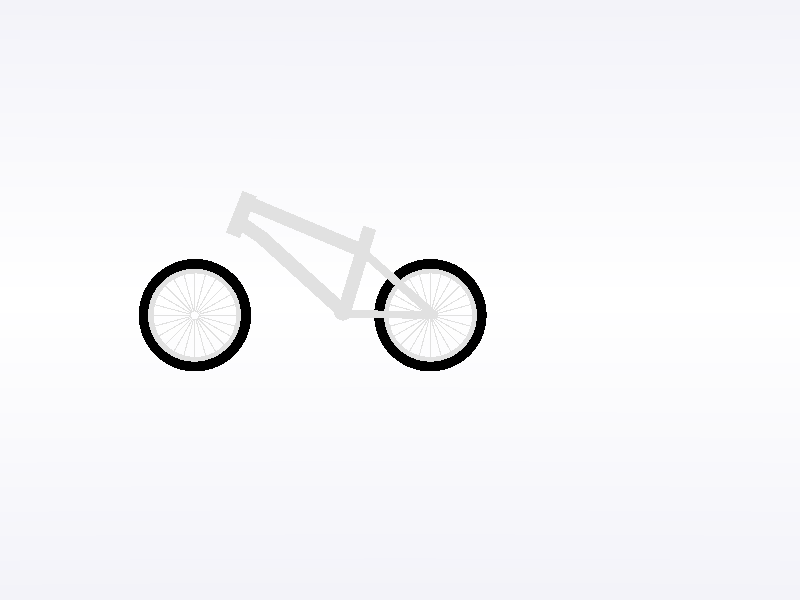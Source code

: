  // PoVRay 3.7 Scene File " ... .pov"
// author:  ...
// date:    ...
//------------------------------------------------------------------------
#version 3.7;
global_settings{ assumed_gamma 1.0 }
#default{ finish{ ambient 0.1 diffuse 0.9 }} 
//------------------------------------------------------------------------
#include "colors.inc"
#include "textures.inc"
#include "glass.inc"
#include "metals.inc"
#include "golds.inc"
#include "stones.inc"
#include "woods.inc"
#include "shapes.inc"
#include "shapes2.inc"
#include "functions.inc"
#include "math.inc"
#include "transforms.inc"
//--------------------------------------------------------------------------  right handed, y up 

                            // Vis�o lado esquerdo
#declare Camera_0 = camera {/*ultra_wide_angle*/ angle 15      
                            location  <0.0 , 1.0 , 40.0>
                            right    -x*image_width/image_height
                            look_at   <0.0 , 1.0 , 0.0>}        
                            
                            
                            //Vis�o de tr�s
#declare Camera_1 = camera {angle 15     
                            location  <20.0 , 3.0 , 0.0>
                            right    -x*image_width/image_height
                            look_at   <-8.0 , 1.0 , 0.0>} 
                            
                            
                            
#declare Camera_2 = camera {angle 15     
                            location  <15.0 , 1.0 , -15>
                            right    -x*image_width/image_height
                            look_at   <0 , 1.0 , 0.0>}
                            
                            
#declare Camera_pneu_traseiro = camera {angle 15     
                            location  <0.4 , 0.8 , 15>
                            right    -x*image_width/image_height
                            look_at   <0.4 , 0.8 , 0.0>}
                            
                            
#declare Camera_pneu_dianteiro = camera {angle 15     
                            location  <-1.5 , 0.8 , 15>
                            right    -x*image_width/image_height
                            look_at   <-1.5 , 0.8 , 0.0>}
                            
                            
                                                         
                   
camera{Camera_0}
//------------------------------------------------------------------------
// sun -------------------------------------------------------------------
light_source{<1500,2500, 2500> color White}
// sky -------------------------------------------------------------------
sky_sphere{ pigment{ gradient <0,1,0>
                     color_map{ [0   color rgb<1,1,1>         ]//White
                                [0.4 color rgb<0.14,0.14,0.56>]//~Navy
                                [0.6 color rgb<0.14,0.14,0.56>]//~Navy
                                [1.0 color rgb<1,1,1>         ]//White
                              }
                     scale 2 }
           } // end of sky_sphere 
//------------------------------------------------------------------------




// ground -----------------------------------------------------------------
//---------------------------------<<< settings of squared plane dimensions
#declare RasterScale = 1.0;
#declare RasterHalfLine  = 0.035;  
#declare RasterHalfLineZ = 0.035; 
//-------------------------------------------------------------------------
#macro Raster(RScale, HLine) 
       pigment{ gradient x scale RScale
                color_map{[0.000   color rgbt<1,1,1,0>*0.6]
                          [0+HLine color rgbt<1,1,1,0>*0.6]
                          [0+HLine color rgbt<1,1,1,1>]
                          [1-HLine color rgbt<1,1,1,1>]
                          [1-HLine color rgbt<1,1,1,0>*0.6]
                          [1.000   color rgbt<1,1,1,0>*0.6]} }
 #end// of Raster(RScale, HLine)-macro    
//-------------------------------------------------------------------------
    

//plane { <0,1,0>, 0    // plane with layered textures
//        texture { pigment{color White*1.1}
//                  finish {ambient 0.45 diffuse 0.85}}
//        texture { Raster(RasterScale,RasterHalfLine ) rotate<0,0,0> }
//        texture { Raster(RasterScale,RasterHalfLineZ) rotate<0,90,0>}
//        rotate<0,0,0>
//      }       
      
      
// Rodas      

#declare cor_roda = pigment {color Gray};
#declare finish_roda = finish {
                            ambient 0.1
                            diffuse 1
                            reflection 0.002
                            specular 0.2 
                            metallic
                         } 
                         
#declare cor_raio = pigment {color Gray}; 

#declare roda_traseira = union {               
                      
        // Roda       
        difference{
             cylinder {
                <0.4, 0.8, -0.09>,    // Ponto inicial
                <0.4, 0.8, 0.09>,  // Ponto final
                0.61       // Raio
                texture {
                    pigment { cor_roda } 
                    finish { finish_roda}
                }
            }
              
              
              cylinder {
                <0.4, 0.8, -0.095>,    // Ponto inicial
                <0.4, 0.8, 0.095>,  // Ponto final
                0.55       // Raio
                texture {
                    pigment { cor_roda} 
                    finish { finish_roda}
                }
            }
        
        }
        
                                                                                      
                 
        //Aros roda traseira
        union {
        
              
            union{ 
                cylinder {<0.35, 0.8, 0.0>, <-0.15, 0.8, 0>,0.007 texture {pigment { cor_roda } finish { finish_roda}}} 
                cylinder { <0.45, 0.8, 0.0>, <0.95, 0.8, 0>,0.007 texture {pigment { cor_roda } finish { finish_roda}}}
                cylinder {<0.40, 0.85, 0.0>, <0.40, 1.39, 0>,0.007 texture {pigment { cor_roda } finish { finish_roda}}}
                cylinder {<0.40, 0.75, 0.0>, <0.40, 0.25, 0>,0.007 texture {pigment { cor_roda } finish { finish_roda}}}
            }
            
             union{ 
                cylinder {<0.35, 0.8, 0.0>, <-0.15, 0.8, 0>,0.007 texture {pigment { cor_roda } finish { finish_roda}}}
                cylinder { <0.45, 0.8, 0.0>, <0.95, 0.8, 0>,0.007 texture {pigment { cor_roda } finish { finish_roda}}}
                cylinder {<0.40, 0.85, 0.0>, <0.40, 1.39, 0>,0.007 texture {pigment { cor_roda } finish { finish_roda}}}
                cylinder {<0.40, 0.75, 0.0>, <0.40, 0.25, 0>,0.007 texture {pigment { cor_roda } finish { finish_roda}}}
                rotate <0,0,15>   translate <0.220,-0.0785,0>
            }
                  
             union{   
                cylinder {<0.35, 0.8, 0.0>, <-0.15, 0.8, 0>,0.007 texture {pigment { cor_roda } finish { finish_roda}}}
                cylinder { <0.45, 0.8, 0.0>, <0.95, 0.8, 0>,0.007 texture {pigment { cor_roda } finish { finish_roda}}}
                cylinder {<0.40, 0.85, 0.0>, <0.40, 1.39, 0>,0.007 texture {pigment { cor_roda } finish { finish_roda}}}
                cylinder {<0.40, 0.75, 0.0>, <0.40, 0.25, 0>,0.007 texture {pigment { cor_roda } finish { finish_roda}}}
                rotate <0,0,30>   translate <0.45,-0.095,0>
            }
            
            union{   
                cylinder {<0.35, 0.8, 0.0>, <-0.15, 0.8, 0>,0.007 texture {pigment { cor_roda } finish { finish_roda}}}
                cylinder { <0.45, 0.8, 0.0>, <0.95, 0.8, 0>,0.007 texture {pigment { cor_roda } finish { finish_roda}}}
                cylinder {<0.40, 0.85, 0.0>, <0.40, 1.39, 0>,0.007 texture {pigment { cor_roda } finish { finish_roda}}}
                cylinder {<0.40, 0.75, 0.0>, <0.40, 0.25, 0>,0.007 texture {pigment { cor_roda } finish { finish_roda}}}
                rotate <0,0,45>   translate <0.68,-0.05,0>
            }
            
            
            union{ 
                cylinder {<0.35, 0.8, 0.0>, <-0.15, 0.8, 0>,0.007 texture {pigment { cor_roda } finish { finish_roda}}}
                cylinder { <0.45, 0.8, 0.0>, <0.95, 0.8, 0>,0.007 texture {pigment { cor_roda } finish { finish_roda}}}
                cylinder {<0.40, 0.85, 0.0>, <0.40, 1.39, 0>,0.007 texture {pigment { cor_roda } finish { finish_roda}}}
                cylinder {<0.40, 0.75, 0.0>, <0.40, 0.25, 0>,0.007 texture {pigment { cor_roda } finish { finish_roda}}}
                rotate <0,0,60>   translate <0.89,0.05,0>
            }
            
            union{   
                cylinder {<0.35, 0.8, 0.0>, <-0.15, 0.8, 0>,0.007 texture {pigment { cor_roda } finish { finish_roda}}} 
                cylinder { <0.45, 0.8, 0.0>, <0.95, 0.8, 0>,0.007 texture {pigment { cor_roda } finish { finish_roda}}}
                cylinder {<0.40, 0.85, 0.0>, <0.40, 1.39, 0>,0.007 texture {pigment { cor_roda } finish { finish_roda}}} 
                cylinder {<0.40, 0.75, 0.0>, <0.40, 0.25, 0>,0.007 texture {pigment { cor_roda } finish { finish_roda}}}
                rotate <0,0,75>   translate <1.065,0.205,0>
            }
        
        }
        
        
        // Pneu Traseiro        
        torus {
            0.35, 0.05
            texture {
                pigment { color rgb<0,0,0> }
                finish {
                    ambient 0.1
                    diffuse 0.2
                    reflection 0.0009 
                }
            }
            scale <1.85,1.85,1.85> rotate <90,0,0> translate <0.4,0.80,0>
        }  

}



#declare roda_dianteira = union {               
                
         
         union{
                   
            // Roda       
            difference{
                 cylinder {
                    <0.4, 0.8, -0.09>,    // Ponto inicial
                    <0.4, 0.8, 0.09>,  // Ponto final
                    0.61       // Raio
                    texture {
                        pigment { cor_roda } 
                        finish { finish_roda}
                    }
                }
                  
                  
                  cylinder {
                    <0.4, 0.8, -0.095>,    // Ponto inicial
                    <0.4, 0.8, 0.095>,  // Ponto final
                    0.55       // Raio
                    texture {
                        pigment { cor_roda} 
                        finish { finish_roda}
                    }
                }
            
            }
            
                                                                                          
                     
            //Aros roda traseira
            union {
            
                union{ 
                    cylinder {<0.35, 0.8, 0.0>, <-0.15, 0.8, 0>,0.007 texture {pigment { cor_roda } finish { finish_roda}}} 
                    cylinder { <0.45, 0.8, 0.0>, <0.95, 0.8, 0>,0.007 texture {pigment { cor_roda } finish { finish_roda}}}
                    cylinder {<0.40, 0.85, 0.0>, <0.40, 1.39, 0>,0.007 texture {pigment { cor_roda } finish { finish_roda}}}
                    cylinder {<0.40, 0.75, 0.0>, <0.40, 0.25, 0>,0.007 texture {pigment { cor_roda } finish { finish_roda}}}
                }
                
                 union{ 
                    cylinder {<0.35, 0.8, 0.0>, <-0.15, 0.8, 0>,0.007 texture {pigment { cor_roda } finish { finish_roda}}}
                    cylinder { <0.45, 0.8, 0.0>, <0.95, 0.8, 0>,0.007 texture {pigment { cor_roda } finish { finish_roda}}}
                    cylinder {<0.40, 0.85, 0.0>, <0.40, 1.39, 0>,0.007 texture {pigment { cor_roda } finish { finish_roda}}}
                    cylinder {<0.40, 0.75, 0.0>, <0.40, 0.25, 0>,0.007 texture {pigment { cor_roda } finish { finish_roda}}}
                    rotate <0,0,15>   translate <0.220,-0.0785,0>
                }
                      
                 union{   
                    cylinder {<0.35, 0.8, 0.0>, <-0.15, 0.8, 0>,0.007 texture {pigment { cor_roda } finish { finish_roda}}}
                    cylinder { <0.45, 0.8, 0.0>, <0.95, 0.8, 0>,0.007 texture {pigment { cor_roda } finish { finish_roda}}}
                    cylinder {<0.40, 0.85, 0.0>, <0.40, 1.39, 0>,0.007 texture {pigment { cor_roda } finish { finish_roda}}}
                    cylinder {<0.40, 0.75, 0.0>, <0.40, 0.25, 0>,0.007 texture {pigment { cor_roda } finish { finish_roda}}}
                    rotate <0,0,30>   translate <0.45,-0.095,0>
                }
                
                union{   
                    cylinder {<0.35, 0.8, 0.0>, <-0.15, 0.8, 0>,0.007 texture {pigment { cor_roda } finish { finish_roda}}}
                    cylinder { <0.45, 0.8, 0.0>, <0.95, 0.8, 0>,0.007 texture {pigment { cor_roda } finish { finish_roda}}}
                    cylinder {<0.40, 0.85, 0.0>, <0.40, 1.39, 0>,0.007 texture {pigment { cor_roda } finish { finish_roda}}}
                    cylinder {<0.40, 0.75, 0.0>, <0.40, 0.25, 0>,0.007 texture {pigment { cor_roda } finish { finish_roda}}}
                    rotate <0,0,45>   translate <0.68,-0.05,0>
                }
                
                
                union{ 
                    cylinder {<0.35, 0.8, 0.0>, <-0.15, 0.8, 0>,0.007 texture {pigment { cor_roda } finish { finish_roda}}}
                    cylinder { <0.45, 0.8, 0.0>, <0.95, 0.8, 0>,0.007 texture {pigment { cor_roda } finish { finish_roda}}}
                    cylinder {<0.40, 0.85, 0.0>, <0.40, 1.39, 0>,0.007 texture {pigment { cor_roda } finish { finish_roda}}}
                    cylinder {<0.40, 0.75, 0.0>, <0.40, 0.25, 0>,0.007 texture {pigment { cor_roda } finish { finish_roda}}}
                    rotate <0,0,60>   translate <0.89,0.05,0>
                }
                
                union{   
                    cylinder {<0.35, 0.8, 0.0>, <-0.15, 0.8, 0>,0.007 texture {pigment { cor_roda } finish { finish_roda}}} 
                    cylinder { <0.45, 0.8, 0.0>, <0.95, 0.8, 0>,0.007 texture {pigment { cor_roda } finish { finish_roda}}}
                    cylinder {<0.40, 0.85, 0.0>, <0.40, 1.39, 0>,0.007 texture {pigment { cor_roda } finish { finish_roda}}} 
                    cylinder {<0.40, 0.75, 0.0>, <0.40, 0.25, 0>,0.007 texture {pigment { cor_roda } finish { finish_roda}}}
                    rotate <0,0,75>   translate <1.065,0.205,0>
                }
            
            } 
            translate <-0.40,-0.80,0>
           }
        
        
        // Pneu Traseiro        
        torus {
            0.35, 0.05
            texture {
                pigment { color rgb<0,0,0> }
                finish {
                    ambient 0.1
                    diffuse 0.2
                    reflection 0.0009 
                }
            }
            scale <1.85,1.85,1.85> rotate <90,0,0>
        }
        
        translate <-2.7,0.80,0>
            
} 
  



        
#declare chassi = union {

    #declare cor_principal = pigment {color Gray}
    #declare finish_chassi = finish {
                                ambient 0.1
                                diffuse 0.9
                                reflection 0.02
                                specular 0.2 
                                metallic
                             } 
                             
          
    // Suporte direito roda traseira                                          
    union {     
      // Parte de cima   
      cylinder {
        <-0.035,-0.011,-0.18>, <-0.95,0.80,-0.043>, 0.055
        texture {
            pigment { cor_principal } 
            finish { finish_chassi}
        }
        scale <1,1,1> translate <0.5,0.8,0>
      }
    
      // Parte de baixo
      cylinder {
        <-0.01,0,-0.18>, <-1.30,0.02,-0.04>, 0.050
        texture {
            pigment { cor_principal } 
            finish {finish_chassi}
        }
        scale <1,1,1> translate <0.5,0.8,0>
      }
      rotate<0,0.5,0>     
    } 
    
    // Suporte esquerdo roda traseira                                          
    union {     
      // Parte de cima   
      cylinder {
        <-0.035,-0.011,0.18>, <-0.95,0.80,0.04>, 0.055
        texture {
            pigment { cor_principal } 
            finish { finish_chassi}
        }
        scale <1,1,1> translate <0.5,0.8,0>
      } 
      // Parte de baixo
      cylinder {
        <-0.01,0,0.18>, <-1.30,0.02,0.04>, 0.050
        texture {
            pigment { cor_principal } 
            finish {finish_chassi}
        }
        scale <1,1,1> translate <0.5,0.8,0>
      }
      rotate<0,-0.5,0>    
    } 
    
    // Tubo do selim
    cylinder {
        <-1.25,0,0>, <-0.9,1.15,0>, 0.09
        texture {
            pigment { cor_principal }
            finish {finish_chassi}
        }
        scale <1,1,1> translate <0.5,0.8,0>
    }
       
    
    // conexao tubo selim com suportes
    cylinder {
        <-1.25,0.05,-0.10>, <-1.25,0.05,0.10>, 0.12
        texture {
            pigment { cor_principal }
            finish {finish_chassi}
        }
        scale <1,1,1> translate <0.5,0.8,0>
    }
    
    
    // Barra central superior
    cylinder {
        <-1.0,0.85,0>, <-2.55,1.50,0>, 0.09
        texture {
            pigment { cor_principal }
            finish {finish_chassi}
        }
        scale <1,1,1> translate <0.5,0.8,0>
    }   
    
    
    
    // Barra central Inferior
    union{
    cylinder {
            <-1.25,0.05,0>, <-2.35,1.05,0>, 0.09
            texture {
                pigment { cor_principal }
                finish {finish_chassi}
            }
            scale <1,1,1> translate <0.5,0.8,0>
        }  
        
    
        cylinder {
            <-2.30,1.01,0>, <-2.65,1.25,0>, 0.09
            texture {
                pigment { cor_principal }
                finish {finish_chassi}
            }
            scale <1,1,1> translate <0.5,0.8,0>
        }
    } 
    
    // Conexao guidao-suspensao
    cylinder {
        <-2.70,1.05,0>, <-2.48,1.60,0>, 0.1
        texture {
            pigment { cor_principal }
            finish {finish_chassi}
        }
        scale <1,1,1> translate <0.5,0.8,0>
    }
}


chassi
roda_traseira
roda_dianteira